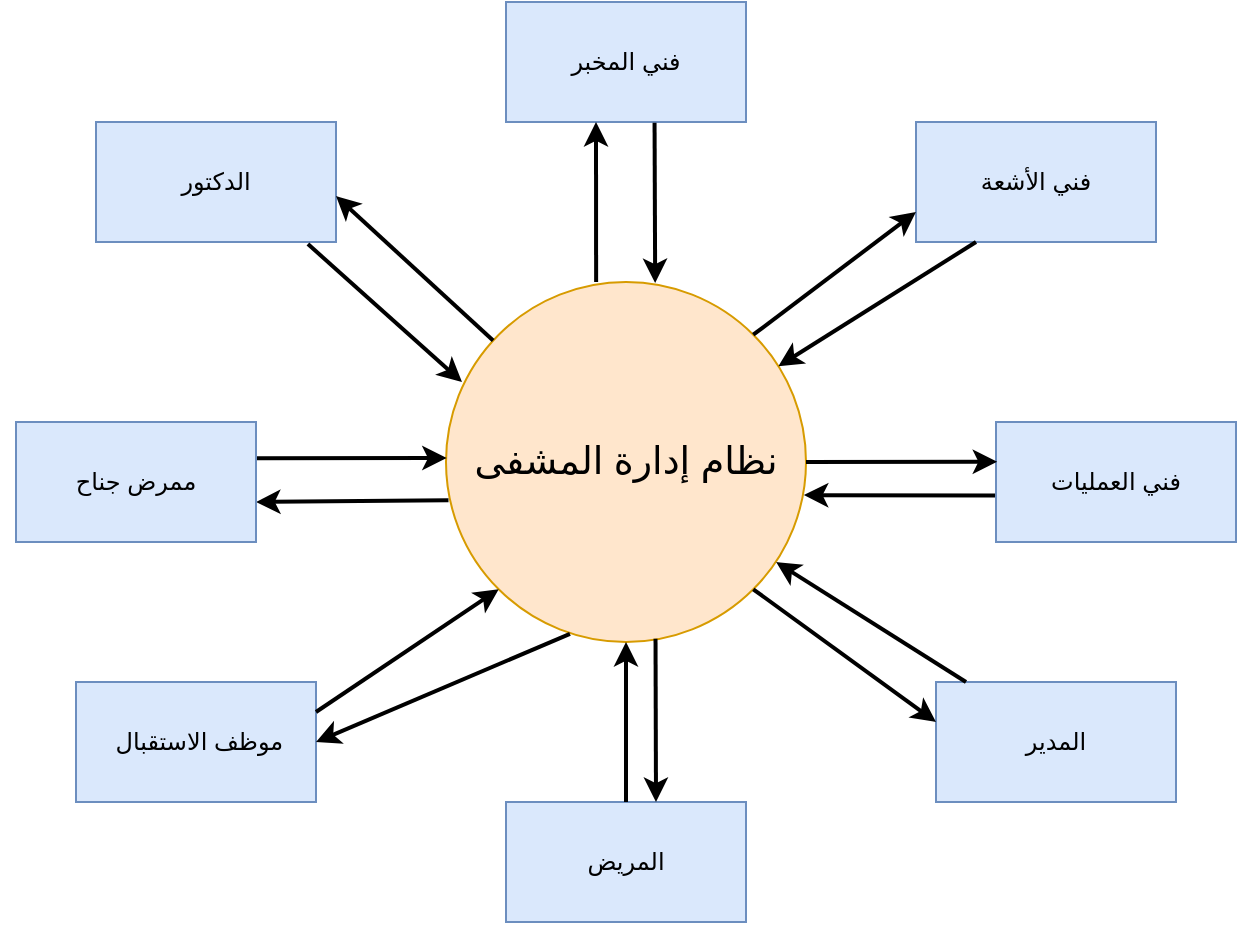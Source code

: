 <mxfile version="25.0.1">
  <diagram name="Page-1" id="pg85maDFmuooM5Iq02HB">
    <mxGraphModel dx="978" dy="591" grid="1" gridSize="10" guides="1" tooltips="1" connect="1" arrows="1" fold="1" page="1" pageScale="1" pageWidth="850" pageHeight="1100" math="0" shadow="0">
      <root>
        <mxCell id="0" />
        <mxCell id="1" parent="0" />
        <mxCell id="ZJun35q4_4_79JLgwFv--1" value="&lt;font style=&quot;font-size: 19px;&quot;&gt;نظام إدارة المشفى&lt;/font&gt;" style="ellipse;whiteSpace=wrap;html=1;aspect=fixed;fillColor=#ffe6cc;strokeColor=#d79b00;" parent="1" vertex="1">
          <mxGeometry x="335" y="170" width="180" height="180" as="geometry" />
        </mxCell>
        <mxCell id="ZJun35q4_4_79JLgwFv--2" value="فني العمليات" style="rounded=0;whiteSpace=wrap;html=1;fillColor=#dae8fc;strokeColor=#6c8ebf;" parent="1" vertex="1">
          <mxGeometry x="610" y="240" width="120" height="60" as="geometry" />
        </mxCell>
        <mxCell id="ZJun35q4_4_79JLgwFv--3" value="فني الأشعة" style="rounded=0;whiteSpace=wrap;html=1;fillColor=#dae8fc;strokeColor=#6c8ebf;" parent="1" vertex="1">
          <mxGeometry x="570" y="90" width="120" height="60" as="geometry" />
        </mxCell>
        <mxCell id="ZJun35q4_4_79JLgwFv--4" value="فني المخبر" style="rounded=0;whiteSpace=wrap;html=1;fillColor=#dae8fc;strokeColor=#6c8ebf;" parent="1" vertex="1">
          <mxGeometry x="365" y="30" width="120" height="60" as="geometry" />
        </mxCell>
        <mxCell id="ZJun35q4_4_79JLgwFv--5" value="الدكتور" style="rounded=0;whiteSpace=wrap;html=1;fillColor=#dae8fc;strokeColor=#6c8ebf;" parent="1" vertex="1">
          <mxGeometry x="160" y="90" width="120" height="60" as="geometry" />
        </mxCell>
        <mxCell id="ZJun35q4_4_79JLgwFv--7" value="المريض" style="rounded=0;whiteSpace=wrap;html=1;fillColor=#dae8fc;strokeColor=#6c8ebf;" parent="1" vertex="1">
          <mxGeometry x="365" y="430" width="120" height="60" as="geometry" />
        </mxCell>
        <mxCell id="ZJun35q4_4_79JLgwFv--8" value="&amp;nbsp;موظف الاستقبال" style="rounded=0;whiteSpace=wrap;html=1;fillColor=#dae8fc;strokeColor=#6c8ebf;" parent="1" vertex="1">
          <mxGeometry x="150" y="370" width="120" height="60" as="geometry" />
        </mxCell>
        <mxCell id="ZJun35q4_4_79JLgwFv--9" value="المدير" style="rounded=0;whiteSpace=wrap;html=1;fillColor=#dae8fc;strokeColor=#6c8ebf;" parent="1" vertex="1">
          <mxGeometry x="580" y="370" width="120" height="60" as="geometry" />
        </mxCell>
        <mxCell id="ZJun35q4_4_79JLgwFv--10" value="" style="endArrow=classic;html=1;rounded=0;entryX=0;entryY=1;entryDx=0;entryDy=0;exitX=1;exitY=0.25;exitDx=0;exitDy=0;strokeWidth=2;" parent="1" source="ZJun35q4_4_79JLgwFv--8" target="ZJun35q4_4_79JLgwFv--1" edge="1">
          <mxGeometry width="50" height="50" relative="1" as="geometry">
            <mxPoint x="280" y="380" as="sourcePoint" />
            <mxPoint x="350" y="330" as="targetPoint" />
          </mxGeometry>
        </mxCell>
        <mxCell id="ZJun35q4_4_79JLgwFv--11" value="" style="endArrow=classic;html=1;rounded=0;entryX=0.5;entryY=1;entryDx=0;entryDy=0;exitX=0.5;exitY=0;exitDx=0;exitDy=0;strokeWidth=2;" parent="1" source="ZJun35q4_4_79JLgwFv--7" target="ZJun35q4_4_79JLgwFv--1" edge="1">
          <mxGeometry width="50" height="50" relative="1" as="geometry">
            <mxPoint x="430" y="410" as="sourcePoint" />
            <mxPoint x="430" y="360" as="targetPoint" />
          </mxGeometry>
        </mxCell>
        <mxCell id="ZJun35q4_4_79JLgwFv--12" value="" style="endArrow=classic;html=1;rounded=0;exitX=0.883;exitY=1.017;exitDx=0;exitDy=0;exitPerimeter=0;strokeWidth=2;" parent="1" source="ZJun35q4_4_79JLgwFv--5" edge="1">
          <mxGeometry width="50" height="50" relative="1" as="geometry">
            <mxPoint x="260" y="160" as="sourcePoint" />
            <mxPoint x="343" y="220" as="targetPoint" />
          </mxGeometry>
        </mxCell>
        <mxCell id="ZJun35q4_4_79JLgwFv--13" value="" style="endArrow=classic;html=1;rounded=0;entryX=0.005;entryY=0.331;entryDx=0;entryDy=0;exitX=1;exitY=0.5;exitDx=0;exitDy=0;entryPerimeter=0;strokeWidth=2;" parent="1" target="ZJun35q4_4_79JLgwFv--2" edge="1" source="ZJun35q4_4_79JLgwFv--1">
          <mxGeometry width="50" height="50" relative="1" as="geometry">
            <mxPoint x="520" y="260" as="sourcePoint" />
            <mxPoint x="610" y="250" as="targetPoint" />
          </mxGeometry>
        </mxCell>
        <mxCell id="ZJun35q4_4_79JLgwFv--14" value="" style="endArrow=classic;html=1;rounded=0;exitX=-0.004;exitY=0.613;exitDx=0;exitDy=0;exitPerimeter=0;entryX=0.994;entryY=0.592;entryDx=0;entryDy=0;entryPerimeter=0;strokeWidth=2;" parent="1" target="ZJun35q4_4_79JLgwFv--1" edge="1" source="ZJun35q4_4_79JLgwFv--2">
          <mxGeometry width="50" height="50" relative="1" as="geometry">
            <mxPoint x="640" y="285" as="sourcePoint" />
            <mxPoint x="520" y="278" as="targetPoint" />
          </mxGeometry>
        </mxCell>
        <mxCell id="ZJun35q4_4_79JLgwFv--16" value="" style="endArrow=classic;html=1;rounded=0;entryX=0.002;entryY=0.489;entryDx=0;entryDy=0;entryPerimeter=0;exitX=0.992;exitY=0.302;exitDx=0;exitDy=0;exitPerimeter=0;strokeWidth=2;" parent="1" source="ZJun35q4_4_79JLgwFv--6" target="ZJun35q4_4_79JLgwFv--1" edge="1">
          <mxGeometry width="50" height="50" relative="1" as="geometry">
            <mxPoint x="220" y="258" as="sourcePoint" />
            <mxPoint x="335.0" y="262.5" as="targetPoint" />
          </mxGeometry>
        </mxCell>
        <mxCell id="ZJun35q4_4_79JLgwFv--17" value="" style="endArrow=classic;html=1;rounded=0;exitX=0;exitY=0;exitDx=0;exitDy=0;entryX=0.917;entryY=0.778;entryDx=0;entryDy=0;entryPerimeter=0;strokeWidth=2;" parent="1" target="ZJun35q4_4_79JLgwFv--1" edge="1">
          <mxGeometry width="50" height="50" relative="1" as="geometry">
            <mxPoint x="595" y="370" as="sourcePoint" />
            <mxPoint x="515" y="320" as="targetPoint" />
          </mxGeometry>
        </mxCell>
        <mxCell id="ZJun35q4_4_79JLgwFv--18" value="" style="endArrow=classic;html=1;rounded=0;entryX=0;entryY=0.75;entryDx=0;entryDy=0;exitX=1;exitY=0;exitDx=0;exitDy=0;strokeWidth=2;" parent="1" target="ZJun35q4_4_79JLgwFv--3" edge="1" source="ZJun35q4_4_79JLgwFv--1">
          <mxGeometry width="50" height="50" relative="1" as="geometry">
            <mxPoint x="500" y="200" as="sourcePoint" />
            <mxPoint x="550" y="150" as="targetPoint" />
          </mxGeometry>
        </mxCell>
        <mxCell id="ZJun35q4_4_79JLgwFv--19" value="" style="endArrow=classic;html=1;rounded=0;exitX=1;exitY=1;exitDx=0;exitDy=0;strokeWidth=2;" parent="1" source="ZJun35q4_4_79JLgwFv--1" edge="1">
          <mxGeometry width="50" height="50" relative="1" as="geometry">
            <mxPoint x="585" y="500" as="sourcePoint" />
            <mxPoint x="580" y="390" as="targetPoint" />
          </mxGeometry>
        </mxCell>
        <mxCell id="ZJun35q4_4_79JLgwFv--20" value="" style="endArrow=classic;html=1;rounded=0;exitX=0.619;exitY=1.006;exitDx=0;exitDy=0;exitPerimeter=0;entryX=0.581;entryY=0.003;entryDx=0;entryDy=0;entryPerimeter=0;strokeWidth=2;" parent="1" source="ZJun35q4_4_79JLgwFv--4" target="ZJun35q4_4_79JLgwFv--1" edge="1">
          <mxGeometry width="50" height="50" relative="1" as="geometry">
            <mxPoint x="440" y="80" as="sourcePoint" />
            <mxPoint x="440" y="170" as="targetPoint" />
          </mxGeometry>
        </mxCell>
        <mxCell id="ZJun35q4_4_79JLgwFv--22" value="" style="endArrow=classic;html=1;rounded=0;exitX=0.582;exitY=0.991;exitDx=0;exitDy=0;exitPerimeter=0;strokeWidth=2;" parent="1" edge="1" source="ZJun35q4_4_79JLgwFv--1">
          <mxGeometry width="50" height="50" relative="1" as="geometry">
            <mxPoint x="440" y="350" as="sourcePoint" />
            <mxPoint x="440" y="430" as="targetPoint" />
          </mxGeometry>
        </mxCell>
        <mxCell id="ZJun35q4_4_79JLgwFv--23" value="" style="endArrow=classic;html=1;rounded=0;exitX=0.007;exitY=0.606;exitDx=0;exitDy=0;exitPerimeter=0;strokeWidth=2;" parent="1" edge="1" source="ZJun35q4_4_79JLgwFv--1">
          <mxGeometry width="50" height="50" relative="1" as="geometry">
            <mxPoint x="336.98" y="285.96" as="sourcePoint" />
            <mxPoint x="240" y="280" as="targetPoint" />
          </mxGeometry>
        </mxCell>
        <mxCell id="ZJun35q4_4_79JLgwFv--25" value="" style="endArrow=classic;html=1;rounded=0;entryX=1;entryY=0.75;entryDx=0;entryDy=0;strokeWidth=2;" parent="1" source="ZJun35q4_4_79JLgwFv--1" edge="1">
          <mxGeometry width="50" height="50" relative="1" as="geometry">
            <mxPoint x="397" y="133.02" as="sourcePoint" />
            <mxPoint x="280" y="127.02" as="targetPoint" />
          </mxGeometry>
        </mxCell>
        <mxCell id="ZJun35q4_4_79JLgwFv--26" value="" style="endArrow=classic;html=1;rounded=0;exitX=0.011;exitY=0.672;exitDx=0;exitDy=0;exitPerimeter=0;entryX=1;entryY=0.5;entryDx=0;entryDy=0;strokeWidth=2;" parent="1" target="ZJun35q4_4_79JLgwFv--8" edge="1">
          <mxGeometry width="50" height="50" relative="1" as="geometry">
            <mxPoint x="396.98" y="345.96" as="sourcePoint" />
            <mxPoint x="280" y="340" as="targetPoint" />
          </mxGeometry>
        </mxCell>
        <mxCell id="ZJun35q4_4_79JLgwFv--28" value="" style="endArrow=classic;html=1;rounded=0;exitX=0.25;exitY=1;exitDx=0;exitDy=0;strokeWidth=2;" parent="1" target="ZJun35q4_4_79JLgwFv--1" edge="1" source="ZJun35q4_4_79JLgwFv--3">
          <mxGeometry width="50" height="50" relative="1" as="geometry">
            <mxPoint x="620.04" y="160" as="sourcePoint" />
            <mxPoint x="490.04" y="155" as="targetPoint" />
          </mxGeometry>
        </mxCell>
        <mxCell id="ajrSziHa33Ot8MZ1DJju-1" value="" style="endArrow=classic;html=1;rounded=0;entryX=0.002;entryY=0.489;entryDx=0;entryDy=0;entryPerimeter=0;" edge="1" parent="1" target="ZJun35q4_4_79JLgwFv--6">
          <mxGeometry width="50" height="50" relative="1" as="geometry">
            <mxPoint x="220" y="258" as="sourcePoint" />
            <mxPoint x="335" y="258" as="targetPoint" />
          </mxGeometry>
        </mxCell>
        <mxCell id="ZJun35q4_4_79JLgwFv--6" value="ممرض جناح" style="rounded=0;whiteSpace=wrap;html=1;fillColor=#dae8fc;strokeColor=#6c8ebf;" parent="1" vertex="1">
          <mxGeometry x="120" y="240" width="120" height="60" as="geometry" />
        </mxCell>
        <mxCell id="ajrSziHa33Ot8MZ1DJju-2" value="" style="endArrow=classic;html=1;rounded=0;exitX=0.417;exitY=0;exitDx=0;exitDy=0;exitPerimeter=0;strokeWidth=2;" edge="1" parent="1" source="ZJun35q4_4_79JLgwFv--1">
          <mxGeometry width="50" height="50" relative="1" as="geometry">
            <mxPoint x="360" y="140" as="sourcePoint" />
            <mxPoint x="410" y="90" as="targetPoint" />
          </mxGeometry>
        </mxCell>
      </root>
    </mxGraphModel>
  </diagram>
</mxfile>
